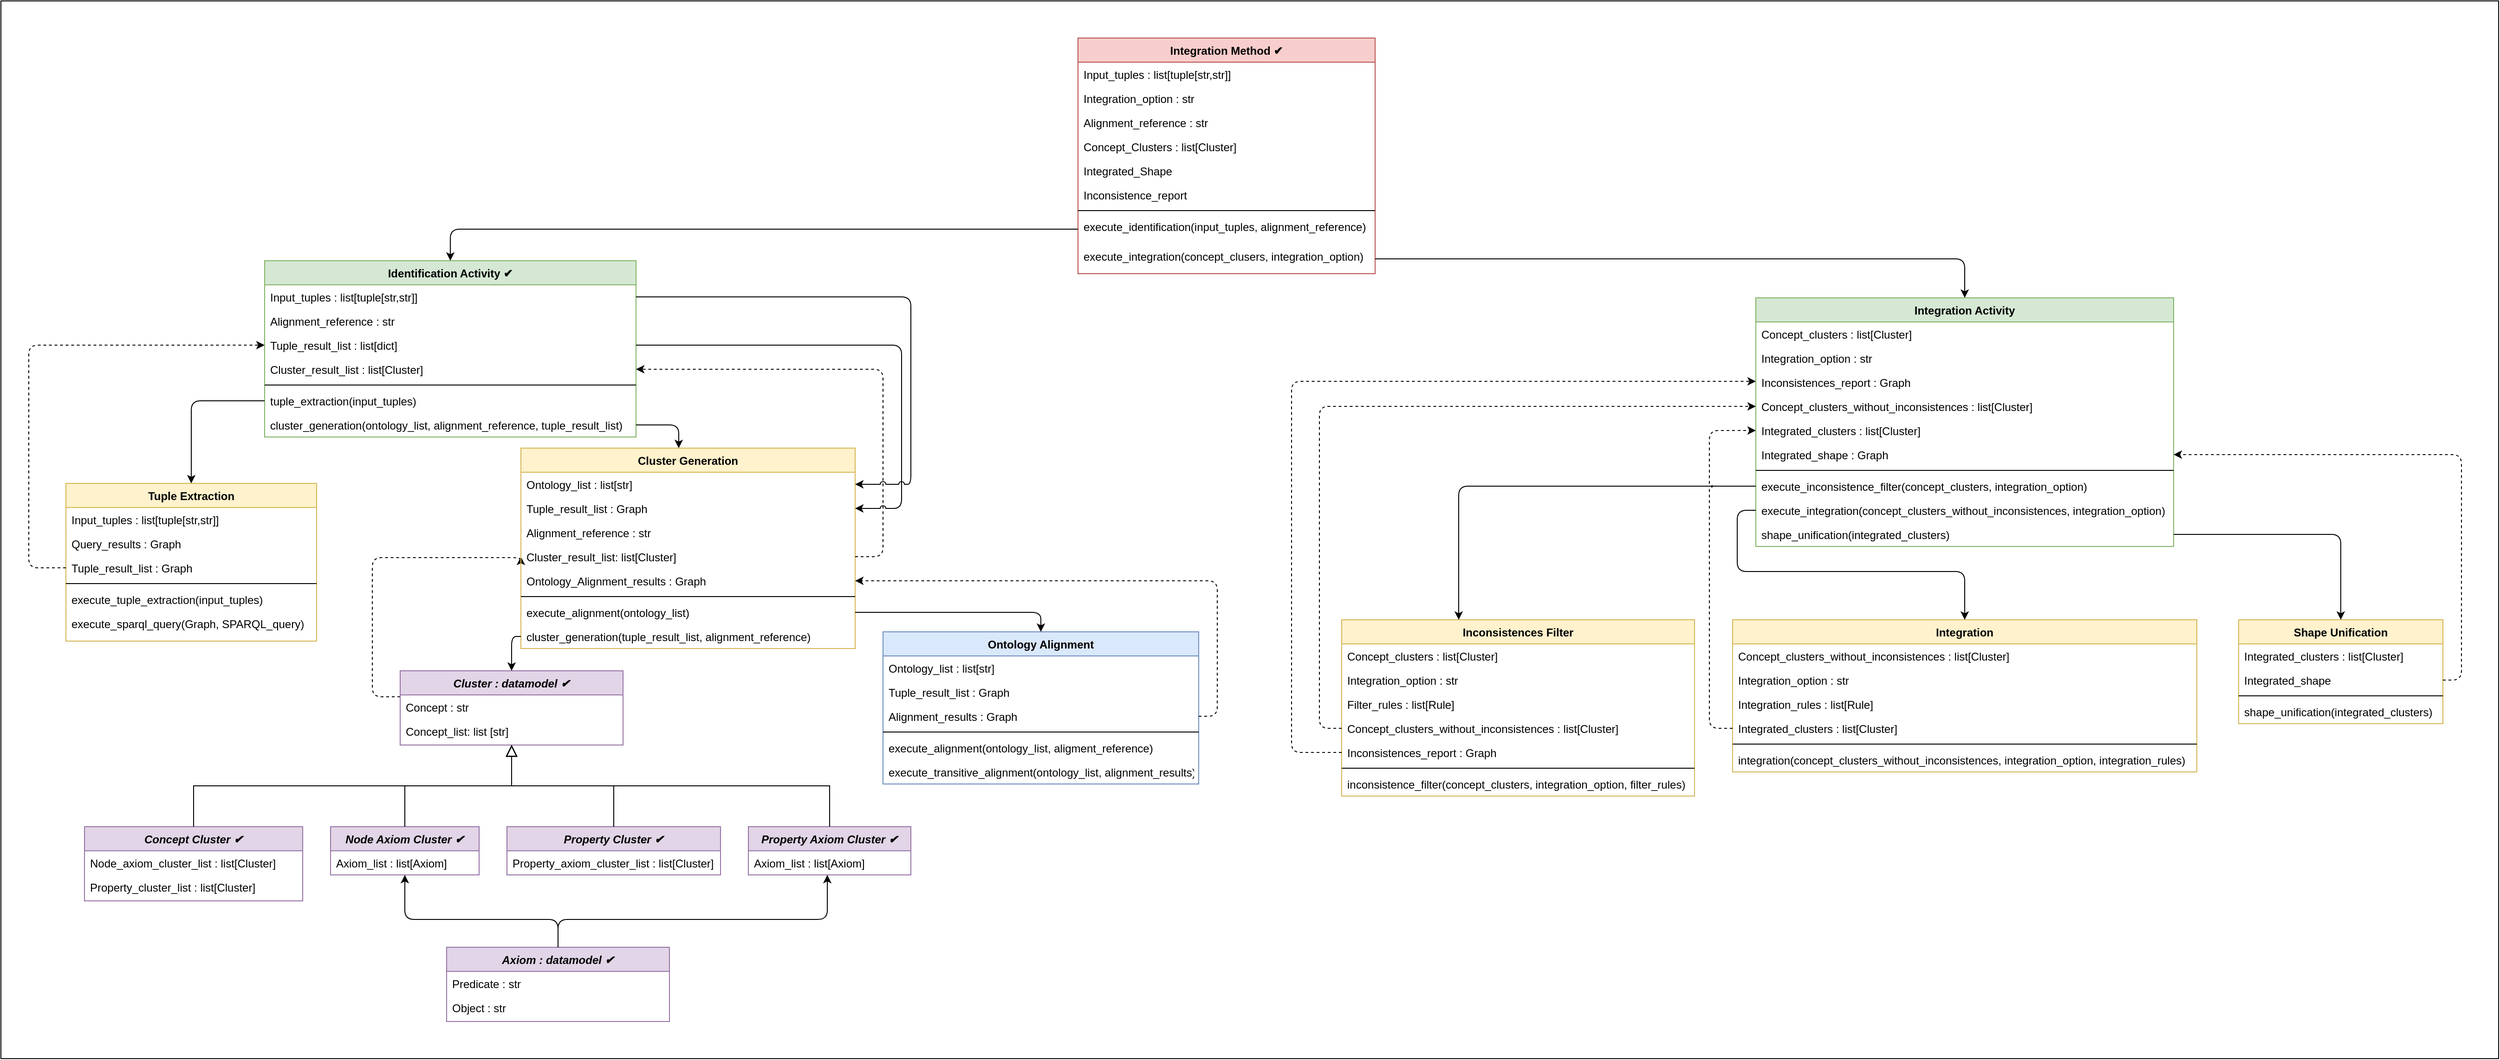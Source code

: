 <mxfile>
    <diagram id="N_ACyk_NYoFnbW6lfRZY" name="Page-1">
        <mxGraphModel dx="1619" dy="587" grid="1" gridSize="10" guides="1" tooltips="1" connect="1" arrows="1" fold="1" page="1" pageScale="1" pageWidth="827" pageHeight="1169" background="none" math="0" shadow="0">
            <root>
                <mxCell id="0"/>
                <mxCell id="1" parent="0"/>
                <mxCell id="170" value="" style="rounded=0;whiteSpace=wrap;html=1;" parent="1" vertex="1">
                    <mxGeometry x="-270" y="170" width="2690" height="1140" as="geometry"/>
                </mxCell>
                <mxCell id="131" style="edgeStyle=orthogonalEdgeStyle;html=1;dashed=1;entryX=0;entryY=0.5;entryDx=0;entryDy=0;" parent="1" source="10" target="83" edge="1">
                    <mxGeometry relative="1" as="geometry">
                        <Array as="points">
                            <mxPoint x="130" y="920"/>
                            <mxPoint x="130" y="770"/>
                            <mxPoint x="290" y="770"/>
                        </Array>
                    </mxGeometry>
                </mxCell>
                <mxCell id="10" value="Cluster : datamodel ✔" style="swimlane;fontStyle=3;align=center;verticalAlign=top;childLayout=stackLayout;horizontal=1;startSize=26;horizontalStack=0;resizeParent=1;resizeLast=0;collapsible=1;marginBottom=0;rounded=0;shadow=0;strokeWidth=1;fillColor=#e1d5e7;strokeColor=#9673a6;" parent="1" vertex="1">
                    <mxGeometry x="160" y="892" width="240" height="80" as="geometry">
                        <mxRectangle x="160" y="880" width="160" height="26" as="alternateBounds"/>
                    </mxGeometry>
                </mxCell>
                <mxCell id="11" value="Concept : str" style="text;align=left;verticalAlign=top;spacingLeft=4;spacingRight=4;overflow=hidden;rotatable=0;points=[[0,0.5],[1,0.5]];portConstraint=eastwest;" parent="10" vertex="1">
                    <mxGeometry y="26" width="240" height="26" as="geometry"/>
                </mxCell>
                <mxCell id="12" value="Concept_list: list [str]" style="text;align=left;verticalAlign=top;spacingLeft=4;spacingRight=4;overflow=hidden;rotatable=0;points=[[0,0.5],[1,0.5]];portConstraint=eastwest;rounded=0;shadow=0;html=0;" parent="10" vertex="1">
                    <mxGeometry y="52" width="240" height="26" as="geometry"/>
                </mxCell>
                <mxCell id="16" value="Node Axiom Cluster ✔" style="swimlane;fontStyle=3;align=center;verticalAlign=top;childLayout=stackLayout;horizontal=1;startSize=26;horizontalStack=0;resizeParent=1;resizeLast=0;collapsible=1;marginBottom=0;rounded=0;shadow=0;strokeWidth=1;fillColor=#e1d5e7;strokeColor=#9673a6;" parent="1" vertex="1">
                    <mxGeometry x="85" y="1060" width="160" height="52" as="geometry">
                        <mxRectangle x="130" y="380" width="160" height="26" as="alternateBounds"/>
                    </mxGeometry>
                </mxCell>
                <mxCell id="17" value="Axiom_list : list[Axiom]" style="text;align=left;verticalAlign=top;spacingLeft=4;spacingRight=4;overflow=hidden;rotatable=0;points=[[0,0.5],[1,0.5]];portConstraint=eastwest;" parent="16" vertex="1">
                    <mxGeometry y="26" width="160" height="26" as="geometry"/>
                </mxCell>
                <mxCell id="22" value="" style="endArrow=block;endSize=10;endFill=0;shadow=0;strokeWidth=1;rounded=0;curved=0;edgeStyle=elbowEdgeStyle;elbow=vertical;" parent="1" source="16" target="10" edge="1">
                    <mxGeometry width="160" relative="1" as="geometry">
                        <mxPoint x="140" y="983" as="sourcePoint"/>
                        <mxPoint x="100" y="1020" as="targetPoint"/>
                    </mxGeometry>
                </mxCell>
                <mxCell id="23" value="Property Cluster ✔" style="swimlane;fontStyle=3;align=center;verticalAlign=top;childLayout=stackLayout;horizontal=1;startSize=26;horizontalStack=0;resizeParent=1;resizeLast=0;collapsible=1;marginBottom=0;rounded=0;shadow=0;strokeWidth=1;fillColor=#e1d5e7;strokeColor=#9673a6;" parent="1" vertex="1">
                    <mxGeometry x="275" y="1060" width="230" height="52" as="geometry">
                        <mxRectangle x="340" y="380" width="170" height="26" as="alternateBounds"/>
                    </mxGeometry>
                </mxCell>
                <mxCell id="24" value="Property_axiom_cluster_list : list[Cluster]" style="text;align=left;verticalAlign=top;spacingLeft=4;spacingRight=4;overflow=hidden;rotatable=0;points=[[0,0.5],[1,0.5]];portConstraint=eastwest;" parent="23" vertex="1">
                    <mxGeometry y="26" width="230" height="26" as="geometry"/>
                </mxCell>
                <mxCell id="26" value="" style="endArrow=block;endSize=10;endFill=0;shadow=0;strokeWidth=1;rounded=0;curved=0;edgeStyle=elbowEdgeStyle;elbow=vertical;" parent="1" source="23" target="10" edge="1">
                    <mxGeometry width="160" relative="1" as="geometry">
                        <mxPoint x="150" y="1153" as="sourcePoint"/>
                        <mxPoint x="260" y="1070" as="targetPoint"/>
                    </mxGeometry>
                </mxCell>
                <mxCell id="27" value="Integration Method ✔" style="swimlane;fontStyle=1;align=center;verticalAlign=top;childLayout=stackLayout;horizontal=1;startSize=26;horizontalStack=0;resizeParent=1;resizeLast=0;collapsible=1;marginBottom=0;rounded=0;shadow=0;strokeWidth=1;fillColor=#f8cecc;strokeColor=#b85450;" parent="1" vertex="1">
                    <mxGeometry x="890" y="210" width="320" height="254" as="geometry">
                        <mxRectangle x="550" y="140" width="160" height="26" as="alternateBounds"/>
                    </mxGeometry>
                </mxCell>
                <mxCell id="28" value="Input_tuples : list[tuple[str,str]]" style="text;align=left;verticalAlign=top;spacingLeft=4;spacingRight=4;overflow=hidden;rotatable=0;points=[[0,0.5],[1,0.5]];portConstraint=eastwest;rounded=0;shadow=0;html=0;" parent="27" vertex="1">
                    <mxGeometry y="26" width="320" height="26" as="geometry"/>
                </mxCell>
                <mxCell id="30" value="Integration_option : str" style="text;align=left;verticalAlign=top;spacingLeft=4;spacingRight=4;overflow=hidden;rotatable=0;points=[[0,0.5],[1,0.5]];portConstraint=eastwest;" parent="27" vertex="1">
                    <mxGeometry y="52" width="320" height="26" as="geometry"/>
                </mxCell>
                <mxCell id="171" value="Alignment_reference : str" style="text;align=left;verticalAlign=top;spacingLeft=4;spacingRight=4;overflow=hidden;rotatable=0;points=[[0,0.5],[1,0.5]];portConstraint=eastwest;rounded=0;shadow=0;html=0;" parent="27" vertex="1">
                    <mxGeometry y="78" width="320" height="26" as="geometry"/>
                </mxCell>
                <mxCell id="101" value="Concept_Clusters : list[Cluster]" style="text;align=left;verticalAlign=top;spacingLeft=4;spacingRight=4;overflow=hidden;rotatable=0;points=[[0,0.5],[1,0.5]];portConstraint=eastwest;rounded=0;shadow=0;html=0;" parent="27" vertex="1">
                    <mxGeometry y="104" width="320" height="26" as="geometry"/>
                </mxCell>
                <mxCell id="32" value="Integrated_Shape" style="text;align=left;verticalAlign=top;spacingLeft=4;spacingRight=4;overflow=hidden;rotatable=0;points=[[0,0.5],[1,0.5]];portConstraint=eastwest;rounded=0;shadow=0;html=0;" parent="27" vertex="1">
                    <mxGeometry y="130" width="320" height="26" as="geometry"/>
                </mxCell>
                <mxCell id="55" value="Inconsistence_report" style="text;align=left;verticalAlign=top;spacingLeft=4;spacingRight=4;overflow=hidden;rotatable=0;points=[[0,0.5],[1,0.5]];portConstraint=eastwest;rounded=0;shadow=0;html=0;" parent="27" vertex="1">
                    <mxGeometry y="156" width="320" height="26" as="geometry"/>
                </mxCell>
                <mxCell id="33" value="" style="line;html=1;strokeWidth=1;align=left;verticalAlign=middle;spacingTop=-1;spacingLeft=3;spacingRight=3;rotatable=0;labelPosition=right;points=[];portConstraint=eastwest;" parent="27" vertex="1">
                    <mxGeometry y="182" width="320" height="8" as="geometry"/>
                </mxCell>
                <mxCell id="34" value="execute_identification(input_tuples, alignment_reference)" style="text;align=left;verticalAlign=top;spacingLeft=4;spacingRight=4;overflow=hidden;rotatable=0;points=[[0,0.5],[1,0.5]];portConstraint=eastwest;" parent="27" vertex="1">
                    <mxGeometry y="190" width="320" height="32" as="geometry"/>
                </mxCell>
                <mxCell id="100" value="execute_integration(concept_clusers, integration_option)" style="text;align=left;verticalAlign=top;spacingLeft=4;spacingRight=4;overflow=hidden;rotatable=0;points=[[0,0.5],[1,0.5]];portConstraint=eastwest;" parent="27" vertex="1">
                    <mxGeometry y="222" width="320" height="32" as="geometry"/>
                </mxCell>
                <mxCell id="35" value="Identification Activity ✔" style="swimlane;fontStyle=1;align=center;verticalAlign=top;childLayout=stackLayout;horizontal=1;startSize=26;horizontalStack=0;resizeParent=1;resizeLast=0;collapsible=1;marginBottom=0;rounded=0;shadow=0;strokeWidth=1;fillColor=#d5e8d4;strokeColor=#82b366;" parent="1" vertex="1">
                    <mxGeometry x="14" y="450" width="400" height="190" as="geometry">
                        <mxRectangle x="550" y="140" width="160" height="26" as="alternateBounds"/>
                    </mxGeometry>
                </mxCell>
                <mxCell id="36" value="Input_tuples : list[tuple[str,str]]" style="text;align=left;verticalAlign=top;spacingLeft=4;spacingRight=4;overflow=hidden;rotatable=0;points=[[0,0.5],[1,0.5]];portConstraint=eastwest;rounded=0;shadow=0;html=0;" parent="35" vertex="1">
                    <mxGeometry y="26" width="400" height="26" as="geometry"/>
                </mxCell>
                <mxCell id="172" value="Alignment_reference : str" style="text;align=left;verticalAlign=top;spacingLeft=4;spacingRight=4;overflow=hidden;rotatable=0;points=[[0,0.5],[1,0.5]];portConstraint=eastwest;rounded=0;shadow=0;html=0;" parent="35" vertex="1">
                    <mxGeometry y="52" width="400" height="26" as="geometry"/>
                </mxCell>
                <mxCell id="39" value="Tuple_result_list : list[dict]" style="text;align=left;verticalAlign=top;spacingLeft=4;spacingRight=4;overflow=hidden;rotatable=0;points=[[0,0.5],[1,0.5]];portConstraint=eastwest;rounded=0;shadow=0;html=0;" parent="35" vertex="1">
                    <mxGeometry y="78" width="400" height="26" as="geometry"/>
                </mxCell>
                <mxCell id="40" value="Cluster_result_list : list[Cluster]" style="text;align=left;verticalAlign=top;spacingLeft=4;spacingRight=4;overflow=hidden;rotatable=0;points=[[0,0.5],[1,0.5]];portConstraint=eastwest;rounded=0;shadow=0;html=0;" parent="35" vertex="1">
                    <mxGeometry y="104" width="400" height="26" as="geometry"/>
                </mxCell>
                <mxCell id="41" value="" style="line;html=1;strokeWidth=1;align=left;verticalAlign=middle;spacingTop=-1;spacingLeft=3;spacingRight=3;rotatable=0;labelPosition=right;points=[];portConstraint=eastwest;" parent="35" vertex="1">
                    <mxGeometry y="130" width="400" height="8" as="geometry"/>
                </mxCell>
                <mxCell id="42" value="tuple_extraction(input_tuples)" style="text;align=left;verticalAlign=top;spacingLeft=4;spacingRight=4;overflow=hidden;rotatable=0;points=[[0,0.5],[1,0.5]];portConstraint=eastwest;" parent="35" vertex="1">
                    <mxGeometry y="138" width="400" height="26" as="geometry"/>
                </mxCell>
                <mxCell id="56" value="cluster_generation(ontology_list, alignment_reference, tuple_result_list)" style="text;align=left;verticalAlign=top;spacingLeft=4;spacingRight=4;overflow=hidden;rotatable=0;points=[[0,0.5],[1,0.5]];portConstraint=eastwest;" parent="35" vertex="1">
                    <mxGeometry y="164" width="400" height="26" as="geometry"/>
                </mxCell>
                <mxCell id="43" value="Integration Activity" style="swimlane;fontStyle=1;align=center;verticalAlign=top;childLayout=stackLayout;horizontal=1;startSize=26;horizontalStack=0;resizeParent=1;resizeLast=0;collapsible=1;marginBottom=0;rounded=0;shadow=0;strokeWidth=1;fillColor=#d5e8d4;strokeColor=#82b366;" parent="1" vertex="1">
                    <mxGeometry x="1620" y="490" width="450" height="268" as="geometry">
                        <mxRectangle x="550" y="140" width="160" height="26" as="alternateBounds"/>
                    </mxGeometry>
                </mxCell>
                <mxCell id="44" value="Concept_clusters : list[Cluster]" style="text;align=left;verticalAlign=top;spacingLeft=4;spacingRight=4;overflow=hidden;rotatable=0;points=[[0,0.5],[1,0.5]];portConstraint=eastwest;rounded=0;shadow=0;html=0;" parent="43" vertex="1">
                    <mxGeometry y="26" width="450" height="26" as="geometry"/>
                </mxCell>
                <mxCell id="45" value="Integration_option : str" style="text;align=left;verticalAlign=top;spacingLeft=4;spacingRight=4;overflow=hidden;rotatable=0;points=[[0,0.5],[1,0.5]];portConstraint=eastwest;rounded=0;shadow=0;html=0;" parent="43" vertex="1">
                    <mxGeometry y="52" width="450" height="26" as="geometry"/>
                </mxCell>
                <mxCell id="48" value="Inconsistences_report : Graph" style="text;align=left;verticalAlign=top;spacingLeft=4;spacingRight=4;overflow=hidden;rotatable=0;points=[[0,0.5],[1,0.5]];portConstraint=eastwest;rounded=0;shadow=0;html=0;" parent="43" vertex="1">
                    <mxGeometry y="78" width="450" height="26" as="geometry"/>
                </mxCell>
                <mxCell id="46" value="Concept_clusters_without_inconsistences : list[Cluster]" style="text;align=left;verticalAlign=top;spacingLeft=4;spacingRight=4;overflow=hidden;rotatable=0;points=[[0,0.5],[1,0.5]];portConstraint=eastwest;" parent="43" vertex="1">
                    <mxGeometry y="104" width="450" height="26" as="geometry"/>
                </mxCell>
                <mxCell id="47" value="Integrated_clusters : list[Cluster]" style="text;align=left;verticalAlign=top;spacingLeft=4;spacingRight=4;overflow=hidden;rotatable=0;points=[[0,0.5],[1,0.5]];portConstraint=eastwest;rounded=0;shadow=0;html=0;" parent="43" vertex="1">
                    <mxGeometry y="130" width="450" height="26" as="geometry"/>
                </mxCell>
                <mxCell id="136" value="Integrated_shape : Graph" style="text;align=left;verticalAlign=top;spacingLeft=4;spacingRight=4;overflow=hidden;rotatable=0;points=[[0,0.5],[1,0.5]];portConstraint=eastwest;rounded=0;shadow=0;html=0;" parent="43" vertex="1">
                    <mxGeometry y="156" width="450" height="26" as="geometry"/>
                </mxCell>
                <mxCell id="49" value="" style="line;html=1;strokeWidth=1;align=left;verticalAlign=middle;spacingTop=-1;spacingLeft=3;spacingRight=3;rotatable=0;labelPosition=right;points=[];portConstraint=eastwest;" parent="43" vertex="1">
                    <mxGeometry y="182" width="450" height="8" as="geometry"/>
                </mxCell>
                <mxCell id="133" value="execute_inconsistence_filter(concept_clusters, integration_option)" style="text;align=left;verticalAlign=top;spacingLeft=4;spacingRight=4;overflow=hidden;rotatable=0;points=[[0,0.5],[1,0.5]];portConstraint=eastwest;" parent="43" vertex="1">
                    <mxGeometry y="190" width="450" height="26" as="geometry"/>
                </mxCell>
                <mxCell id="50" value="execute_integration(concept_clusters_without_inconsistences, integration_option)" style="text;align=left;verticalAlign=top;spacingLeft=4;spacingRight=4;overflow=hidden;rotatable=0;points=[[0,0.5],[1,0.5]];portConstraint=eastwest;" parent="43" vertex="1">
                    <mxGeometry y="216" width="450" height="26" as="geometry"/>
                </mxCell>
                <mxCell id="134" value="shape_unification(integrated_clusters)" style="text;align=left;verticalAlign=top;spacingLeft=4;spacingRight=4;overflow=hidden;rotatable=0;points=[[0,0.5],[1,0.5]];portConstraint=eastwest;" parent="43" vertex="1">
                    <mxGeometry y="242" width="450" height="26" as="geometry"/>
                </mxCell>
                <mxCell id="53" style="edgeStyle=orthogonalEdgeStyle;html=1;" parent="1" source="34" target="35" edge="1">
                    <mxGeometry relative="1" as="geometry"/>
                </mxCell>
                <mxCell id="54" style="edgeStyle=orthogonalEdgeStyle;html=1;" parent="1" source="100" target="43" edge="1">
                    <mxGeometry relative="1" as="geometry">
                        <mxPoint x="1210" y="423" as="sourcePoint"/>
                    </mxGeometry>
                </mxCell>
                <mxCell id="58" value="Tuple Extraction" style="swimlane;fontStyle=1;align=center;verticalAlign=top;childLayout=stackLayout;horizontal=1;startSize=26;horizontalStack=0;resizeParent=1;resizeLast=0;collapsible=1;marginBottom=0;rounded=0;shadow=0;strokeWidth=1;fillColor=#fff2cc;strokeColor=#d6b656;" parent="1" vertex="1">
                    <mxGeometry x="-200" y="690" width="270" height="170" as="geometry">
                        <mxRectangle x="-250" y="650" width="160" height="26" as="alternateBounds"/>
                    </mxGeometry>
                </mxCell>
                <mxCell id="59" value="Input_tuples : list[tuple[str,str]]" style="text;align=left;verticalAlign=top;spacingLeft=4;spacingRight=4;overflow=hidden;rotatable=0;points=[[0,0.5],[1,0.5]];portConstraint=eastwest;rounded=0;shadow=0;html=0;" parent="58" vertex="1">
                    <mxGeometry y="26" width="270" height="26" as="geometry"/>
                </mxCell>
                <mxCell id="63" value="Query_results : Graph" style="text;align=left;verticalAlign=top;spacingLeft=4;spacingRight=4;overflow=hidden;rotatable=0;points=[[0,0.5],[1,0.5]];portConstraint=eastwest;rounded=0;shadow=0;html=0;" parent="58" vertex="1">
                    <mxGeometry y="52" width="270" height="26" as="geometry"/>
                </mxCell>
                <mxCell id="107" value="Tuple_result_list : Graph" style="text;align=left;verticalAlign=top;spacingLeft=4;spacingRight=4;overflow=hidden;rotatable=0;points=[[0,0.5],[1,0.5]];portConstraint=eastwest;rounded=0;shadow=0;html=0;" parent="58" vertex="1">
                    <mxGeometry y="78" width="270" height="26" as="geometry"/>
                </mxCell>
                <mxCell id="64" value="" style="line;html=1;strokeWidth=1;align=left;verticalAlign=middle;spacingTop=-1;spacingLeft=3;spacingRight=3;rotatable=0;labelPosition=right;points=[];portConstraint=eastwest;" parent="58" vertex="1">
                    <mxGeometry y="104" width="270" height="8" as="geometry"/>
                </mxCell>
                <mxCell id="65" value="execute_tuple_extraction(input_tuples)" style="text;align=left;verticalAlign=top;spacingLeft=4;spacingRight=4;overflow=hidden;rotatable=0;points=[[0,0.5],[1,0.5]];portConstraint=eastwest;" parent="58" vertex="1">
                    <mxGeometry y="112" width="270" height="26" as="geometry"/>
                </mxCell>
                <mxCell id="80" value="execute_sparql_query(Graph, SPARQL_query)" style="text;align=left;verticalAlign=top;spacingLeft=4;spacingRight=4;overflow=hidden;rotatable=0;points=[[0,0.5],[1,0.5]];portConstraint=eastwest;" parent="58" vertex="1">
                    <mxGeometry y="138" width="270" height="26" as="geometry"/>
                </mxCell>
                <mxCell id="67" value="Ontology Alignment" style="swimlane;fontStyle=1;align=center;verticalAlign=top;childLayout=stackLayout;horizontal=1;startSize=26;horizontalStack=0;resizeParent=1;resizeLast=0;collapsible=1;marginBottom=0;rounded=0;shadow=0;strokeWidth=1;fillColor=#dae8fc;strokeColor=#6c8ebf;" parent="1" vertex="1">
                    <mxGeometry x="680" y="850" width="340" height="164" as="geometry">
                        <mxRectangle x="550" y="140" width="160" height="26" as="alternateBounds"/>
                    </mxGeometry>
                </mxCell>
                <mxCell id="69" value="Ontology_list : list[str]" style="text;align=left;verticalAlign=top;spacingLeft=4;spacingRight=4;overflow=hidden;rotatable=0;points=[[0,0.5],[1,0.5]];portConstraint=eastwest;rounded=0;shadow=0;html=0;" parent="67" vertex="1">
                    <mxGeometry y="26" width="340" height="26" as="geometry"/>
                </mxCell>
                <mxCell id="176" value="Tuple_result_list : Graph" style="text;align=left;verticalAlign=top;spacingLeft=4;spacingRight=4;overflow=hidden;rotatable=0;points=[[0,0.5],[1,0.5]];portConstraint=eastwest;rounded=0;shadow=0;html=0;" parent="67" vertex="1">
                    <mxGeometry y="52" width="340" height="26" as="geometry"/>
                </mxCell>
                <mxCell id="70" value="Alignment_results : Graph" style="text;align=left;verticalAlign=top;spacingLeft=4;spacingRight=4;overflow=hidden;rotatable=0;points=[[0,0.5],[1,0.5]];portConstraint=eastwest;rounded=0;shadow=0;html=0;" parent="67" vertex="1">
                    <mxGeometry y="78" width="340" height="26" as="geometry"/>
                </mxCell>
                <mxCell id="71" value="" style="line;html=1;strokeWidth=1;align=left;verticalAlign=middle;spacingTop=-1;spacingLeft=3;spacingRight=3;rotatable=0;labelPosition=right;points=[];portConstraint=eastwest;" parent="67" vertex="1">
                    <mxGeometry y="104" width="340" height="8" as="geometry"/>
                </mxCell>
                <mxCell id="72" value="execute_alignment(ontology_list, aligment_reference)" style="text;align=left;verticalAlign=top;spacingLeft=4;spacingRight=4;overflow=hidden;rotatable=0;points=[[0,0.5],[1,0.5]];portConstraint=eastwest;" parent="67" vertex="1">
                    <mxGeometry y="112" width="340" height="26" as="geometry"/>
                </mxCell>
                <mxCell id="132" value="execute_transitive_alignment(ontology_list, alignment_results)" style="text;align=left;verticalAlign=top;spacingLeft=4;spacingRight=4;overflow=hidden;rotatable=0;points=[[0,0.5],[1,0.5]];portConstraint=eastwest;" parent="67" vertex="1">
                    <mxGeometry y="138" width="340" height="26" as="geometry"/>
                </mxCell>
                <mxCell id="81" value="Cluster Generation" style="swimlane;fontStyle=1;align=center;verticalAlign=top;childLayout=stackLayout;horizontal=1;startSize=26;horizontalStack=0;resizeParent=1;resizeLast=0;collapsible=1;marginBottom=0;rounded=0;shadow=0;strokeWidth=1;fillColor=#fff2cc;strokeColor=#d6b656;" parent="1" vertex="1">
                    <mxGeometry x="290" y="652" width="360" height="216" as="geometry">
                        <mxRectangle x="290" y="652" width="160" height="26" as="alternateBounds"/>
                    </mxGeometry>
                </mxCell>
                <mxCell id="82" value="Ontology_list : list[str]" style="text;align=left;verticalAlign=top;spacingLeft=4;spacingRight=4;overflow=hidden;rotatable=0;points=[[0,0.5],[1,0.5]];portConstraint=eastwest;rounded=0;shadow=0;html=0;" parent="81" vertex="1">
                    <mxGeometry y="26" width="360" height="26" as="geometry"/>
                </mxCell>
                <mxCell id="174" value="Tuple_result_list : Graph" style="text;align=left;verticalAlign=top;spacingLeft=4;spacingRight=4;overflow=hidden;rotatable=0;points=[[0,0.5],[1,0.5]];portConstraint=eastwest;rounded=0;shadow=0;html=0;" parent="81" vertex="1">
                    <mxGeometry y="52" width="360" height="26" as="geometry"/>
                </mxCell>
                <mxCell id="173" value="Alignment_reference : str" style="text;align=left;verticalAlign=top;spacingLeft=4;spacingRight=4;overflow=hidden;rotatable=0;points=[[0,0.5],[1,0.5]];portConstraint=eastwest;rounded=0;shadow=0;html=0;" parent="81" vertex="1">
                    <mxGeometry y="78" width="360" height="26" as="geometry"/>
                </mxCell>
                <mxCell id="83" value="Cluster_result_list: list[Cluster]" style="text;align=left;verticalAlign=top;spacingLeft=4;spacingRight=4;overflow=hidden;rotatable=0;points=[[0,0.5],[1,0.5]];portConstraint=eastwest;rounded=0;shadow=0;html=0;" parent="81" vertex="1">
                    <mxGeometry y="104" width="360" height="26" as="geometry"/>
                </mxCell>
                <mxCell id="115" value="Ontology_Alignment_results : Graph" style="text;align=left;verticalAlign=top;spacingLeft=4;spacingRight=4;overflow=hidden;rotatable=0;points=[[0,0.5],[1,0.5]];portConstraint=eastwest;rounded=0;shadow=0;html=0;" parent="81" vertex="1">
                    <mxGeometry y="130" width="360" height="26" as="geometry"/>
                </mxCell>
                <mxCell id="84" value="" style="line;html=1;strokeWidth=1;align=left;verticalAlign=middle;spacingTop=-1;spacingLeft=3;spacingRight=3;rotatable=0;labelPosition=right;points=[];portConstraint=eastwest;" parent="81" vertex="1">
                    <mxGeometry y="156" width="360" height="8" as="geometry"/>
                </mxCell>
                <mxCell id="85" value="execute_alignment(ontology_list)" style="text;align=left;verticalAlign=top;spacingLeft=4;spacingRight=4;overflow=hidden;rotatable=0;points=[[0,0.5],[1,0.5]];portConstraint=eastwest;" parent="81" vertex="1">
                    <mxGeometry y="164" width="360" height="26" as="geometry"/>
                </mxCell>
                <mxCell id="104" value="cluster_generation(tuple_result_list, alignment_reference)" style="text;align=left;verticalAlign=top;spacingLeft=4;spacingRight=4;overflow=hidden;rotatable=0;points=[[0,0.5],[1,0.5]];portConstraint=eastwest;" parent="81" vertex="1">
                    <mxGeometry y="190" width="360" height="26" as="geometry"/>
                </mxCell>
                <mxCell id="88" value="Property Axiom Cluster ✔" style="swimlane;fontStyle=3;align=center;verticalAlign=top;childLayout=stackLayout;horizontal=1;startSize=26;horizontalStack=0;resizeParent=1;resizeLast=0;collapsible=1;marginBottom=0;rounded=0;shadow=0;strokeWidth=1;fillColor=#e1d5e7;strokeColor=#9673a6;" parent="1" vertex="1">
                    <mxGeometry x="535" y="1060" width="175" height="52" as="geometry">
                        <mxRectangle x="340" y="380" width="170" height="26" as="alternateBounds"/>
                    </mxGeometry>
                </mxCell>
                <mxCell id="89" value="Axiom_list : list[Axiom]" style="text;align=left;verticalAlign=top;spacingLeft=4;spacingRight=4;overflow=hidden;rotatable=0;points=[[0,0.5],[1,0.5]];portConstraint=eastwest;" parent="88" vertex="1">
                    <mxGeometry y="26" width="175" height="26" as="geometry"/>
                </mxCell>
                <mxCell id="94" value="" style="endArrow=block;endSize=10;endFill=0;shadow=0;strokeWidth=1;rounded=0;curved=0;edgeStyle=elbowEdgeStyle;elbow=vertical;" parent="1" source="88" target="10" edge="1">
                    <mxGeometry width="160" relative="1" as="geometry">
                        <mxPoint x="470" y="1122" as="sourcePoint"/>
                        <mxPoint x="470" y="1020" as="targetPoint"/>
                    </mxGeometry>
                </mxCell>
                <mxCell id="95" style="edgeStyle=orthogonalEdgeStyle;html=1;exitX=0;exitY=0.5;exitDx=0;exitDy=0;" parent="1" source="42" target="58" edge="1">
                    <mxGeometry relative="1" as="geometry"/>
                </mxCell>
                <mxCell id="96" style="edgeStyle=orthogonalEdgeStyle;html=1;dashed=1;entryX=0;entryY=0.5;entryDx=0;entryDy=0;exitX=0;exitY=0.5;exitDx=0;exitDy=0;" parent="1" source="107" target="39" edge="1">
                    <mxGeometry relative="1" as="geometry">
                        <Array as="points">
                            <mxPoint x="-240" y="781"/>
                            <mxPoint x="-240" y="541"/>
                        </Array>
                    </mxGeometry>
                </mxCell>
                <mxCell id="105" style="edgeStyle=orthogonalEdgeStyle;html=1;" parent="1" source="85" target="67" edge="1">
                    <mxGeometry relative="1" as="geometry"/>
                </mxCell>
                <mxCell id="106" style="edgeStyle=orthogonalEdgeStyle;html=1;dashed=1;entryX=1;entryY=0.5;entryDx=0;entryDy=0;exitX=1;exitY=0.5;exitDx=0;exitDy=0;" parent="1" source="70" target="115" edge="1">
                    <mxGeometry relative="1" as="geometry">
                        <Array as="points">
                            <mxPoint x="1040" y="941"/>
                            <mxPoint x="1040" y="795"/>
                        </Array>
                    </mxGeometry>
                </mxCell>
                <mxCell id="114" style="edgeStyle=orthogonalEdgeStyle;html=1;exitX=1;exitY=0.5;exitDx=0;exitDy=0;" parent="1" source="56" target="81" edge="1">
                    <mxGeometry relative="1" as="geometry">
                        <Array as="points">
                            <mxPoint x="460" y="627"/>
                        </Array>
                    </mxGeometry>
                </mxCell>
                <mxCell id="116" style="edgeStyle=orthogonalEdgeStyle;html=1;dashed=1;exitX=1;exitY=0.5;exitDx=0;exitDy=0;entryX=1;entryY=0.5;entryDx=0;entryDy=0;" parent="1" source="83" target="40" edge="1">
                    <mxGeometry relative="1" as="geometry">
                        <Array as="points">
                            <mxPoint x="680" y="769"/>
                            <mxPoint x="680" y="567"/>
                        </Array>
                    </mxGeometry>
                </mxCell>
                <mxCell id="117" style="edgeStyle=orthogonalEdgeStyle;html=1;" parent="1" source="104" target="10" edge="1">
                    <mxGeometry relative="1" as="geometry"/>
                </mxCell>
                <mxCell id="118" value="Concept Cluster ✔" style="swimlane;fontStyle=3;align=center;verticalAlign=top;childLayout=stackLayout;horizontal=1;startSize=26;horizontalStack=0;resizeParent=1;resizeLast=0;collapsible=1;marginBottom=0;rounded=0;shadow=0;strokeWidth=1;fillColor=#e1d5e7;strokeColor=#9673a6;" parent="1" vertex="1">
                    <mxGeometry x="-180" y="1060" width="235" height="80" as="geometry">
                        <mxRectangle x="130" y="380" width="160" height="26" as="alternateBounds"/>
                    </mxGeometry>
                </mxCell>
                <mxCell id="119" value="Node_axiom_cluster_list : list[Cluster]" style="text;align=left;verticalAlign=top;spacingLeft=4;spacingRight=4;overflow=hidden;rotatable=0;points=[[0,0.5],[1,0.5]];portConstraint=eastwest;" parent="118" vertex="1">
                    <mxGeometry y="26" width="235" height="26" as="geometry"/>
                </mxCell>
                <mxCell id="120" value="Property_cluster_list : list[Cluster]" style="text;align=left;verticalAlign=top;spacingLeft=4;spacingRight=4;overflow=hidden;rotatable=0;points=[[0,0.5],[1,0.5]];portConstraint=eastwest;rounded=0;shadow=0;html=0;" parent="118" vertex="1">
                    <mxGeometry y="52" width="235" height="26" as="geometry"/>
                </mxCell>
                <mxCell id="123" value="" style="endArrow=block;endSize=10;endFill=0;shadow=0;strokeWidth=1;rounded=0;curved=0;edgeStyle=elbowEdgeStyle;elbow=vertical;" parent="1" source="118" target="10" edge="1">
                    <mxGeometry width="160" relative="1" as="geometry">
                        <mxPoint x="100" y="1070" as="sourcePoint"/>
                        <mxPoint x="290" y="970" as="targetPoint"/>
                    </mxGeometry>
                </mxCell>
                <mxCell id="130" style="edgeStyle=orthogonalEdgeStyle;html=1;" parent="1" source="125" target="16" edge="1">
                    <mxGeometry relative="1" as="geometry">
                        <Array as="points">
                            <mxPoint x="330" y="1160"/>
                            <mxPoint x="165" y="1160"/>
                        </Array>
                    </mxGeometry>
                </mxCell>
                <mxCell id="125" value="Axiom : datamodel ✔" style="swimlane;fontStyle=3;align=center;verticalAlign=top;childLayout=stackLayout;horizontal=1;startSize=26;horizontalStack=0;resizeParent=1;resizeLast=0;collapsible=1;marginBottom=0;rounded=0;shadow=0;strokeWidth=1;fillColor=#e1d5e7;strokeColor=#9673a6;" parent="1" vertex="1">
                    <mxGeometry x="210" y="1190" width="240" height="80" as="geometry">
                        <mxRectangle x="230" y="140" width="160" height="26" as="alternateBounds"/>
                    </mxGeometry>
                </mxCell>
                <mxCell id="126" value="Predicate : str" style="text;align=left;verticalAlign=top;spacingLeft=4;spacingRight=4;overflow=hidden;rotatable=0;points=[[0,0.5],[1,0.5]];portConstraint=eastwest;" parent="125" vertex="1">
                    <mxGeometry y="26" width="240" height="26" as="geometry"/>
                </mxCell>
                <mxCell id="127" value="Object : str" style="text;align=left;verticalAlign=top;spacingLeft=4;spacingRight=4;overflow=hidden;rotatable=0;points=[[0,0.5],[1,0.5]];portConstraint=eastwest;rounded=0;shadow=0;html=0;" parent="125" vertex="1">
                    <mxGeometry y="52" width="240" height="26" as="geometry"/>
                </mxCell>
                <mxCell id="128" style="edgeStyle=orthogonalEdgeStyle;html=1;" parent="1" source="125" target="88" edge="1">
                    <mxGeometry relative="1" as="geometry">
                        <Array as="points">
                            <mxPoint x="330" y="1160"/>
                            <mxPoint x="620" y="1160"/>
                        </Array>
                    </mxGeometry>
                </mxCell>
                <mxCell id="138" value="Inconsistences Filter" style="swimlane;fontStyle=1;align=center;verticalAlign=top;childLayout=stackLayout;horizontal=1;startSize=26;horizontalStack=0;resizeParent=1;resizeLast=0;collapsible=1;marginBottom=0;rounded=0;shadow=0;strokeWidth=1;fillColor=#fff2cc;strokeColor=#d6b656;" parent="1" vertex="1">
                    <mxGeometry x="1174" y="837" width="380" height="190" as="geometry">
                        <mxRectangle x="-250" y="650" width="160" height="26" as="alternateBounds"/>
                    </mxGeometry>
                </mxCell>
                <mxCell id="139" value="Concept_clusters : list[Cluster]" style="text;align=left;verticalAlign=top;spacingLeft=4;spacingRight=4;overflow=hidden;rotatable=0;points=[[0,0.5],[1,0.5]];portConstraint=eastwest;rounded=0;shadow=0;html=0;" parent="138" vertex="1">
                    <mxGeometry y="26" width="380" height="26" as="geometry"/>
                </mxCell>
                <mxCell id="140" value="Integration_option : str" style="text;align=left;verticalAlign=top;spacingLeft=4;spacingRight=4;overflow=hidden;rotatable=0;points=[[0,0.5],[1,0.5]];portConstraint=eastwest;rounded=0;shadow=0;html=0;" parent="138" vertex="1">
                    <mxGeometry y="52" width="380" height="26" as="geometry"/>
                </mxCell>
                <mxCell id="141" value="Filter_rules : list[Rule]" style="text;align=left;verticalAlign=top;spacingLeft=4;spacingRight=4;overflow=hidden;rotatable=0;points=[[0,0.5],[1,0.5]];portConstraint=eastwest;rounded=0;shadow=0;html=0;" parent="138" vertex="1">
                    <mxGeometry y="78" width="380" height="26" as="geometry"/>
                </mxCell>
                <mxCell id="142" value="Concept_clusters_without_inconsistences : list[Cluster]" style="text;align=left;verticalAlign=top;spacingLeft=4;spacingRight=4;overflow=hidden;rotatable=0;points=[[0,0.5],[1,0.5]];portConstraint=eastwest;rounded=0;shadow=0;html=0;" parent="138" vertex="1">
                    <mxGeometry y="104" width="380" height="26" as="geometry"/>
                </mxCell>
                <mxCell id="147" value="Inconsistences_report : Graph" style="text;align=left;verticalAlign=top;spacingLeft=4;spacingRight=4;overflow=hidden;rotatable=0;points=[[0,0.5],[1,0.5]];portConstraint=eastwest;rounded=0;shadow=0;html=0;" parent="138" vertex="1">
                    <mxGeometry y="130" width="380" height="26" as="geometry"/>
                </mxCell>
                <mxCell id="143" value="" style="line;html=1;strokeWidth=1;align=left;verticalAlign=middle;spacingTop=-1;spacingLeft=3;spacingRight=3;rotatable=0;labelPosition=right;points=[];portConstraint=eastwest;" parent="138" vertex="1">
                    <mxGeometry y="156" width="380" height="8" as="geometry"/>
                </mxCell>
                <mxCell id="144" value="inconsistence_filter(concept_clusters, integration_option, filter_rules)" style="text;align=left;verticalAlign=top;spacingLeft=4;spacingRight=4;overflow=hidden;rotatable=0;points=[[0,0.5],[1,0.5]];portConstraint=eastwest;" parent="138" vertex="1">
                    <mxGeometry y="164" width="380" height="26" as="geometry"/>
                </mxCell>
                <mxCell id="145" style="edgeStyle=orthogonalEdgeStyle;html=1;" parent="1" source="133" target="138" edge="1">
                    <mxGeometry relative="1" as="geometry">
                        <mxPoint x="1390" y="620" as="targetPoint"/>
                        <Array as="points">
                            <mxPoint x="1300" y="693"/>
                        </Array>
                    </mxGeometry>
                </mxCell>
                <mxCell id="148" value="Integration" style="swimlane;fontStyle=1;align=center;verticalAlign=top;childLayout=stackLayout;horizontal=1;startSize=26;horizontalStack=0;resizeParent=1;resizeLast=0;collapsible=1;marginBottom=0;rounded=0;shadow=0;strokeWidth=1;fillColor=#fff2cc;strokeColor=#d6b656;" parent="1" vertex="1">
                    <mxGeometry x="1595" y="837" width="500" height="164" as="geometry">
                        <mxRectangle x="-250" y="650" width="160" height="26" as="alternateBounds"/>
                    </mxGeometry>
                </mxCell>
                <mxCell id="149" value="Concept_clusters_without_inconsistences : list[Cluster]" style="text;align=left;verticalAlign=top;spacingLeft=4;spacingRight=4;overflow=hidden;rotatable=0;points=[[0,0.5],[1,0.5]];portConstraint=eastwest;rounded=0;shadow=0;html=0;" parent="148" vertex="1">
                    <mxGeometry y="26" width="500" height="26" as="geometry"/>
                </mxCell>
                <mxCell id="150" value="Integration_option : str" style="text;align=left;verticalAlign=top;spacingLeft=4;spacingRight=4;overflow=hidden;rotatable=0;points=[[0,0.5],[1,0.5]];portConstraint=eastwest;rounded=0;shadow=0;html=0;" parent="148" vertex="1">
                    <mxGeometry y="52" width="500" height="26" as="geometry"/>
                </mxCell>
                <mxCell id="151" value="Integration_rules : list[Rule]" style="text;align=left;verticalAlign=top;spacingLeft=4;spacingRight=4;overflow=hidden;rotatable=0;points=[[0,0.5],[1,0.5]];portConstraint=eastwest;rounded=0;shadow=0;html=0;" parent="148" vertex="1">
                    <mxGeometry y="78" width="500" height="26" as="geometry"/>
                </mxCell>
                <mxCell id="152" value="Integrated_clusters : list[Cluster]" style="text;align=left;verticalAlign=top;spacingLeft=4;spacingRight=4;overflow=hidden;rotatable=0;points=[[0,0.5],[1,0.5]];portConstraint=eastwest;rounded=0;shadow=0;html=0;" parent="148" vertex="1">
                    <mxGeometry y="104" width="500" height="26" as="geometry"/>
                </mxCell>
                <mxCell id="154" value="" style="line;html=1;strokeWidth=1;align=left;verticalAlign=middle;spacingTop=-1;spacingLeft=3;spacingRight=3;rotatable=0;labelPosition=right;points=[];portConstraint=eastwest;" parent="148" vertex="1">
                    <mxGeometry y="130" width="500" height="8" as="geometry"/>
                </mxCell>
                <mxCell id="155" value="integration(concept_clusters_without_inconsistences, integration_option, integration_rules)" style="text;align=left;verticalAlign=top;spacingLeft=4;spacingRight=4;overflow=hidden;rotatable=0;points=[[0,0.5],[1,0.5]];portConstraint=eastwest;" parent="148" vertex="1">
                    <mxGeometry y="138" width="500" height="26" as="geometry"/>
                </mxCell>
                <mxCell id="156" value="Shape Unification" style="swimlane;fontStyle=1;align=center;verticalAlign=top;childLayout=stackLayout;horizontal=1;startSize=26;horizontalStack=0;resizeParent=1;resizeLast=0;collapsible=1;marginBottom=0;rounded=0;shadow=0;strokeWidth=1;fillColor=#fff2cc;strokeColor=#d6b656;" parent="1" vertex="1">
                    <mxGeometry x="2140" y="837" width="220" height="112" as="geometry">
                        <mxRectangle x="-250" y="650" width="160" height="26" as="alternateBounds"/>
                    </mxGeometry>
                </mxCell>
                <mxCell id="157" value="Integrated_clusters : list[Cluster]" style="text;align=left;verticalAlign=top;spacingLeft=4;spacingRight=4;overflow=hidden;rotatable=0;points=[[0,0.5],[1,0.5]];portConstraint=eastwest;rounded=0;shadow=0;html=0;" parent="156" vertex="1">
                    <mxGeometry y="26" width="220" height="26" as="geometry"/>
                </mxCell>
                <mxCell id="158" value="Integrated_shape" style="text;align=left;verticalAlign=top;spacingLeft=4;spacingRight=4;overflow=hidden;rotatable=0;points=[[0,0.5],[1,0.5]];portConstraint=eastwest;rounded=0;shadow=0;html=0;" parent="156" vertex="1">
                    <mxGeometry y="52" width="220" height="26" as="geometry"/>
                </mxCell>
                <mxCell id="161" value="" style="line;html=1;strokeWidth=1;align=left;verticalAlign=middle;spacingTop=-1;spacingLeft=3;spacingRight=3;rotatable=0;labelPosition=right;points=[];portConstraint=eastwest;" parent="156" vertex="1">
                    <mxGeometry y="78" width="220" height="8" as="geometry"/>
                </mxCell>
                <mxCell id="162" value="shape_unification(integrated_clusters)" style="text;align=left;verticalAlign=top;spacingLeft=4;spacingRight=4;overflow=hidden;rotatable=0;points=[[0,0.5],[1,0.5]];portConstraint=eastwest;" parent="156" vertex="1">
                    <mxGeometry y="86" width="220" height="26" as="geometry"/>
                </mxCell>
                <mxCell id="163" style="edgeStyle=orthogonalEdgeStyle;html=1;dashed=1;" parent="1" source="142" target="46" edge="1">
                    <mxGeometry relative="1" as="geometry">
                        <mxPoint x="1080" y="780" as="sourcePoint"/>
                        <Array as="points">
                            <mxPoint x="1150" y="954"/>
                            <mxPoint x="1150" y="607"/>
                        </Array>
                    </mxGeometry>
                </mxCell>
                <mxCell id="164" style="edgeStyle=orthogonalEdgeStyle;html=1;dashed=1;jumpStyle=arc;" parent="1" source="147" target="48" edge="1">
                    <mxGeometry relative="1" as="geometry">
                        <Array as="points">
                            <mxPoint x="1120" y="980"/>
                            <mxPoint x="1120" y="580"/>
                        </Array>
                    </mxGeometry>
                </mxCell>
                <mxCell id="166" style="edgeStyle=orthogonalEdgeStyle;html=1;" parent="1" source="50" target="148" edge="1">
                    <mxGeometry relative="1" as="geometry">
                        <Array as="points">
                            <mxPoint x="1600" y="719"/>
                            <mxPoint x="1600" y="785"/>
                            <mxPoint x="1845" y="785"/>
                        </Array>
                    </mxGeometry>
                </mxCell>
                <mxCell id="167" style="edgeStyle=orthogonalEdgeStyle;html=1;dashed=1;jumpStyle=arc;" parent="1" source="152" target="47" edge="1">
                    <mxGeometry relative="1" as="geometry">
                        <mxPoint x="1530" y="820" as="targetPoint"/>
                        <Array as="points">
                            <mxPoint x="1570" y="954"/>
                            <mxPoint x="1570" y="633"/>
                        </Array>
                    </mxGeometry>
                </mxCell>
                <mxCell id="168" style="edgeStyle=orthogonalEdgeStyle;html=1;" parent="1" source="134" target="156" edge="1">
                    <mxGeometry relative="1" as="geometry"/>
                </mxCell>
                <mxCell id="169" style="edgeStyle=orthogonalEdgeStyle;html=1;dashed=1;" parent="1" source="158" target="136" edge="1">
                    <mxGeometry relative="1" as="geometry">
                        <Array as="points">
                            <mxPoint x="2380" y="902"/>
                            <mxPoint x="2380" y="659"/>
                        </Array>
                    </mxGeometry>
                </mxCell>
                <mxCell id="175" style="edgeStyle=orthogonalEdgeStyle;html=1;exitX=1;exitY=0.5;exitDx=0;exitDy=0;entryX=1;entryY=0.5;entryDx=0;entryDy=0;jumpStyle=arc;" parent="1" source="39" target="174" edge="1">
                    <mxGeometry relative="1" as="geometry">
                        <Array as="points">
                            <mxPoint x="700" y="541"/>
                            <mxPoint x="700" y="717"/>
                        </Array>
                    </mxGeometry>
                </mxCell>
                <mxCell id="177" style="edgeStyle=orthogonalEdgeStyle;html=1;exitX=1;exitY=0.5;exitDx=0;exitDy=0;entryX=1;entryY=0.5;entryDx=0;entryDy=0;jumpStyle=arc;" edge="1" parent="1" source="36" target="82">
                    <mxGeometry relative="1" as="geometry">
                        <Array as="points">
                            <mxPoint x="710" y="489"/>
                            <mxPoint x="710" y="691"/>
                        </Array>
                        <mxPoint x="424" y="551" as="sourcePoint"/>
                        <mxPoint x="660" y="727" as="targetPoint"/>
                    </mxGeometry>
                </mxCell>
            </root>
        </mxGraphModel>
    </diagram>
</mxfile>